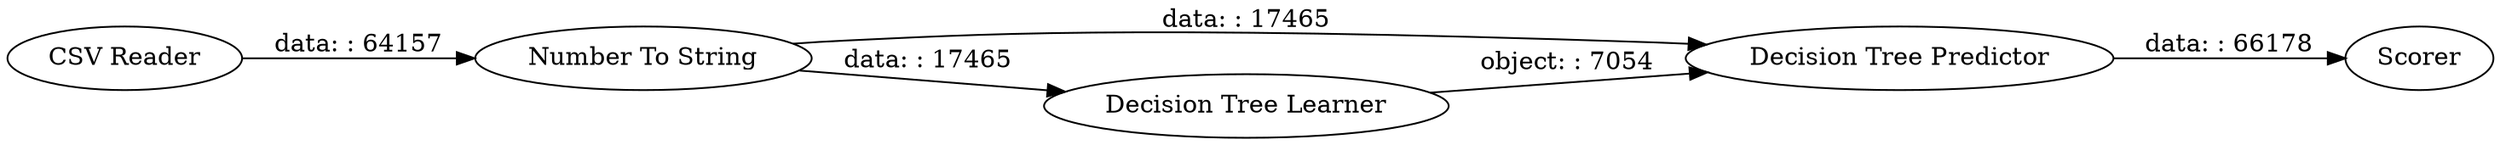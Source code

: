 digraph {
	"2211690482732502451_4" [label="Decision Tree Predictor"]
	"2211690482732502451_3" [label="Decision Tree Learner"]
	"2211690482732502451_1" [label="CSV Reader"]
	"2211690482732502451_2" [label="Number To String"]
	"2211690482732502451_5" [label=Scorer]
	"2211690482732502451_1" -> "2211690482732502451_2" [label="data: : 64157"]
	"2211690482732502451_2" -> "2211690482732502451_4" [label="data: : 17465"]
	"2211690482732502451_3" -> "2211690482732502451_4" [label="object: : 7054"]
	"2211690482732502451_4" -> "2211690482732502451_5" [label="data: : 66178"]
	"2211690482732502451_2" -> "2211690482732502451_3" [label="data: : 17465"]
	rankdir=LR
}

